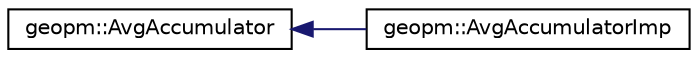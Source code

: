 digraph "Graphical Class Hierarchy"
{
 // LATEX_PDF_SIZE
  edge [fontname="Helvetica",fontsize="10",labelfontname="Helvetica",labelfontsize="10"];
  node [fontname="Helvetica",fontsize="10",shape=record];
  rankdir="LR";
  Node0 [label="geopm::AvgAccumulator",height=0.2,width=0.4,color="black", fillcolor="white", style="filled",URL="$classgeopm_1_1_avg_accumulator.html",tooltip="Class to track the average value of a signal while a condition is true."];
  Node0 -> Node1 [dir="back",color="midnightblue",fontsize="10",style="solid",fontname="Helvetica"];
  Node1 [label="geopm::AvgAccumulatorImp",height=0.2,width=0.4,color="black", fillcolor="white", style="filled",URL="$classgeopm_1_1_avg_accumulator_imp.html",tooltip=" "];
}
